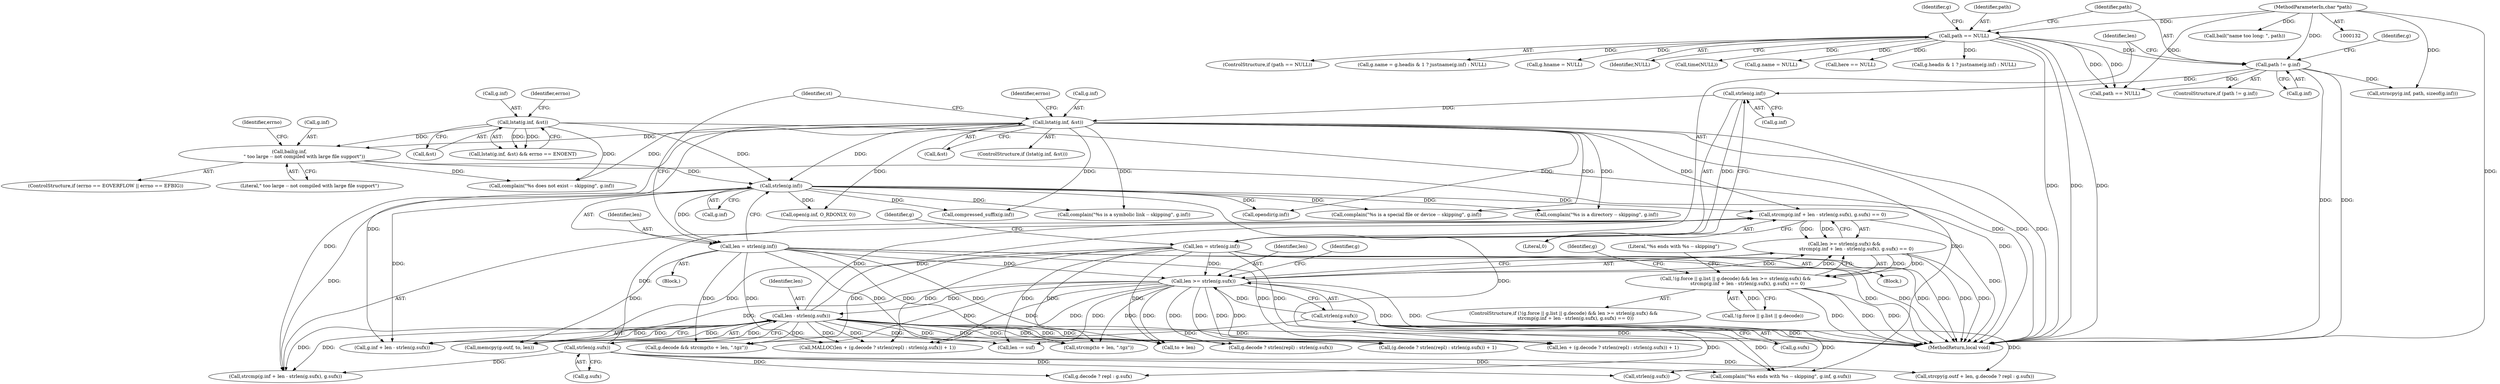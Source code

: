 digraph "0_pigz_fdad1406b3ec809f4954ff7cdf9e99eb18c2458f@API" {
"1000691" [label="(Call,strcmp(g.inf + len - strlen(g.sufx), g.sufx) == 0)"];
"1000302" [label="(Call,strlen(g.inf))"];
"1000279" [label="(Call,bail(g.inf,\n                    \" too large -- not compiled with large file support\"))"];
"1000262" [label="(Call,lstat(g.inf, &st))"];
"1000230" [label="(Call,lstat(g.inf, &st))"];
"1000225" [label="(Call,strlen(g.inf))"];
"1000194" [label="(Call,path != g.inf)"];
"1000146" [label="(Call,path == NULL)"];
"1000133" [label="(MethodParameterIn,char *path)"];
"1000697" [label="(Call,len - strlen(g.sufx))"];
"1000685" [label="(Call,len >= strlen(g.sufx))"];
"1000300" [label="(Call,len = strlen(g.inf))"];
"1000223" [label="(Call,len = strlen(g.inf))"];
"1000687" [label="(Call,strlen(g.sufx))"];
"1000699" [label="(Call,strlen(g.sufx))"];
"1000684" [label="(Call,len >= strlen(g.sufx) &&\n                strcmp(g.inf + len - strlen(g.sufx), g.sufx) == 0)"];
"1000671" [label="(Call,!(g.force || g.list || g.decode) && len >= strlen(g.sufx) &&\n                strcmp(g.inf + len - strlen(g.sufx), g.sufx) == 0)"];
"1000285" [label="(Identifier,errno)"];
"1000708" [label="(Call,complain(\"%s ends with %s -- skipping\", g.inf, g.sufx))"];
"1000709" [label="(Literal,\"%s ends with %s -- skipping\")"];
"1000684" [label="(Call,len >= strlen(g.sufx) &&\n                strcmp(g.inf + len - strlen(g.sufx), g.sufx) == 0)"];
"1000145" [label="(ControlStructure,if (path == NULL))"];
"1000776" [label="(Call,g.name = g.headis & 1 ? justname(g.inf) : NULL)"];
"1000230" [label="(Call,lstat(g.inf, &st))"];
"1000698" [label="(Identifier,len)"];
"1000231" [label="(Call,g.inf)"];
"1000279" [label="(Call,bail(g.inf,\n                    \" too large -- not compiled with large file support\"))"];
"1000220" [label="(Call,bail(\"name too long: \", path))"];
"1001416" [label="(MethodReturn,local void)"];
"1000269" [label="(Identifier,errno)"];
"1000192" [label="(Block,)"];
"1000147" [label="(Identifier,path)"];
"1000809" [label="(Call,g.hname = NULL)"];
"1000148" [label="(Identifier,NULL)"];
"1000266" [label="(Call,&st)"];
"1000402" [label="(Call,opendir(g.inf))"];
"1000311" [label="(Identifier,st)"];
"1000194" [label="(Call,path != g.inf)"];
"1000376" [label="(Call,complain(\"%s is a directory -- skipping\", g.inf))"];
"1000196" [label="(Call,g.inf)"];
"1000958" [label="(Call,path == NULL)"];
"1001057" [label="(Call,strcmp(to + len, \".tgz\"))"];
"1000301" [label="(Identifier,len)"];
"1000303" [label="(Call,g.inf)"];
"1000283" [label="(Literal,\" too large -- not compiled with large file support\")"];
"1001069" [label="(Call,len + (g.decode ? strlen(repl) : strlen(g.sufx)) + 1)"];
"1000193" [label="(ControlStructure,if (path != g.inf))"];
"1000693" [label="(Call,g.inf + len - strlen(g.sufx))"];
"1000302" [label="(Call,strlen(g.inf))"];
"1000236" [label="(Block,)"];
"1001072" [label="(Call,g.decode ? strlen(repl) : strlen(g.sufx))"];
"1001104" [label="(Call,g.decode ? repl : g.sufx)"];
"1001053" [label="(Call,g.decode && strcmp(to + len, \".tgz\"))"];
"1000300" [label="(Call,len = strlen(g.inf))"];
"1000202" [label="(Identifier,g)"];
"1000133" [label="(MethodParameterIn,char *path)"];
"1000700" [label="(Call,g.sufx)"];
"1000695" [label="(Identifier,g)"];
"1000692" [label="(Call,strcmp(g.inf + len - strlen(g.sufx), g.sufx))"];
"1000331" [label="(Call,complain(\"%s is a special file or device -- skipping\", g.inf))"];
"1000195" [label="(Identifier,path)"];
"1000271" [label="(ControlStructure,if (errno == EOVERFLOW || errno == EFBIG))"];
"1000759" [label="(Call,open(g.inf, O_RDONLY, 0))"];
"1001092" [label="(Call,memcpy(g.outf, to, len))"];
"1000182" [label="(Call,time(NULL))"];
"1000226" [label="(Call,g.inf)"];
"1001068" [label="(Call,MALLOC(len + (g.decode ? strlen(repl) : strlen(g.sufx)) + 1))"];
"1000232" [label="(Identifier,g)"];
"1000262" [label="(Call,lstat(g.inf, &st))"];
"1000225" [label="(Call,strlen(g.inf))"];
"1000263" [label="(Call,g.inf)"];
"1000280" [label="(Call,g.inf)"];
"1000223" [label="(Call,len = strlen(g.inf))"];
"1000224" [label="(Identifier,len)"];
"1000160" [label="(Call,g.name = NULL)"];
"1000752" [label="(Call,len -= suf)"];
"1000200" [label="(Call,strncpy(g.inf, path, sizeof(g.inf)))"];
"1000687" [label="(Call,strlen(g.sufx))"];
"1001078" [label="(Call,strlen(g.sufx))"];
"1001058" [label="(Call,to + len)"];
"1000721" [label="(Identifier,g)"];
"1000261" [label="(Call,lstat(g.inf, &st) && errno == ENOENT)"];
"1000737" [label="(Call,compressed_suffix(g.inf))"];
"1000685" [label="(Call,len >= strlen(g.sufx))"];
"1000240" [label="(Identifier,errno)"];
"1000294" [label="(Call,complain(\"%s does not exist -- skipping\", g.inf))"];
"1000146" [label="(Call,path == NULL)"];
"1000670" [label="(ControlStructure,if (!(g.force || g.list || g.decode) && len >= strlen(g.sufx) &&\n                strcmp(g.inf + len - strlen(g.sufx), g.sufx) == 0))"];
"1000672" [label="(Call,!(g.force || g.list || g.decode))"];
"1000152" [label="(Identifier,g)"];
"1000356" [label="(Call,complain(\"%s is a symbolic link -- skipping\", g.inf))"];
"1000691" [label="(Call,strcmp(g.inf + len - strlen(g.sufx), g.sufx) == 0)"];
"1000234" [label="(Call,&st)"];
"1000699" [label="(Call,strlen(g.sufx))"];
"1000697" [label="(Call,len - strlen(g.sufx))"];
"1000706" [label="(Literal,0)"];
"1000229" [label="(ControlStructure,if (lstat(g.inf, &st)))"];
"1000686" [label="(Identifier,len)"];
"1000671" [label="(Call,!(g.force || g.list || g.decode) && len >= strlen(g.sufx) &&\n                strcmp(g.inf + len - strlen(g.sufx), g.sufx) == 0)"];
"1000407" [label="(Call,here == NULL)"];
"1001098" [label="(Call,strcpy(g.outf + len, g.decode ? repl : g.sufx))"];
"1000780" [label="(Call,g.headis & 1 ? justname(g.inf) : NULL)"];
"1000688" [label="(Call,g.sufx)"];
"1001071" [label="(Call,(g.decode ? strlen(repl) : strlen(g.sufx)) + 1)"];
"1000691" -> "1000684"  [label="AST: "];
"1000691" -> "1000706"  [label="CFG: "];
"1000692" -> "1000691"  [label="AST: "];
"1000706" -> "1000691"  [label="AST: "];
"1000684" -> "1000691"  [label="CFG: "];
"1000691" -> "1001416"  [label="DDG: "];
"1000691" -> "1000684"  [label="DDG: "];
"1000691" -> "1000684"  [label="DDG: "];
"1000302" -> "1000691"  [label="DDG: "];
"1000230" -> "1000691"  [label="DDG: "];
"1000697" -> "1000691"  [label="DDG: "];
"1000697" -> "1000691"  [label="DDG: "];
"1000699" -> "1000691"  [label="DDG: "];
"1000302" -> "1000300"  [label="AST: "];
"1000302" -> "1000303"  [label="CFG: "];
"1000303" -> "1000302"  [label="AST: "];
"1000300" -> "1000302"  [label="CFG: "];
"1000302" -> "1000300"  [label="DDG: "];
"1000279" -> "1000302"  [label="DDG: "];
"1000262" -> "1000302"  [label="DDG: "];
"1000230" -> "1000302"  [label="DDG: "];
"1000302" -> "1000331"  [label="DDG: "];
"1000302" -> "1000356"  [label="DDG: "];
"1000302" -> "1000376"  [label="DDG: "];
"1000302" -> "1000402"  [label="DDG: "];
"1000302" -> "1000692"  [label="DDG: "];
"1000302" -> "1000693"  [label="DDG: "];
"1000302" -> "1000708"  [label="DDG: "];
"1000302" -> "1000737"  [label="DDG: "];
"1000302" -> "1000759"  [label="DDG: "];
"1000279" -> "1000271"  [label="AST: "];
"1000279" -> "1000283"  [label="CFG: "];
"1000280" -> "1000279"  [label="AST: "];
"1000283" -> "1000279"  [label="AST: "];
"1000285" -> "1000279"  [label="CFG: "];
"1000279" -> "1001416"  [label="DDG: "];
"1000262" -> "1000279"  [label="DDG: "];
"1000230" -> "1000279"  [label="DDG: "];
"1000279" -> "1000294"  [label="DDG: "];
"1000262" -> "1000261"  [label="AST: "];
"1000262" -> "1000266"  [label="CFG: "];
"1000263" -> "1000262"  [label="AST: "];
"1000266" -> "1000262"  [label="AST: "];
"1000269" -> "1000262"  [label="CFG: "];
"1000261" -> "1000262"  [label="CFG: "];
"1000262" -> "1001416"  [label="DDG: "];
"1000262" -> "1000261"  [label="DDG: "];
"1000262" -> "1000261"  [label="DDG: "];
"1000262" -> "1000294"  [label="DDG: "];
"1000230" -> "1000229"  [label="AST: "];
"1000230" -> "1000234"  [label="CFG: "];
"1000231" -> "1000230"  [label="AST: "];
"1000234" -> "1000230"  [label="AST: "];
"1000240" -> "1000230"  [label="CFG: "];
"1000311" -> "1000230"  [label="CFG: "];
"1000230" -> "1001416"  [label="DDG: "];
"1000230" -> "1001416"  [label="DDG: "];
"1000225" -> "1000230"  [label="DDG: "];
"1000230" -> "1000294"  [label="DDG: "];
"1000230" -> "1000331"  [label="DDG: "];
"1000230" -> "1000356"  [label="DDG: "];
"1000230" -> "1000376"  [label="DDG: "];
"1000230" -> "1000402"  [label="DDG: "];
"1000230" -> "1000692"  [label="DDG: "];
"1000230" -> "1000693"  [label="DDG: "];
"1000230" -> "1000708"  [label="DDG: "];
"1000230" -> "1000737"  [label="DDG: "];
"1000230" -> "1000759"  [label="DDG: "];
"1000225" -> "1000223"  [label="AST: "];
"1000225" -> "1000226"  [label="CFG: "];
"1000226" -> "1000225"  [label="AST: "];
"1000223" -> "1000225"  [label="CFG: "];
"1000225" -> "1000223"  [label="DDG: "];
"1000194" -> "1000225"  [label="DDG: "];
"1000194" -> "1000193"  [label="AST: "];
"1000194" -> "1000196"  [label="CFG: "];
"1000195" -> "1000194"  [label="AST: "];
"1000196" -> "1000194"  [label="AST: "];
"1000202" -> "1000194"  [label="CFG: "];
"1000224" -> "1000194"  [label="CFG: "];
"1000194" -> "1001416"  [label="DDG: "];
"1000194" -> "1001416"  [label="DDG: "];
"1000146" -> "1000194"  [label="DDG: "];
"1000133" -> "1000194"  [label="DDG: "];
"1000194" -> "1000200"  [label="DDG: "];
"1000194" -> "1000958"  [label="DDG: "];
"1000146" -> "1000145"  [label="AST: "];
"1000146" -> "1000148"  [label="CFG: "];
"1000147" -> "1000146"  [label="AST: "];
"1000148" -> "1000146"  [label="AST: "];
"1000152" -> "1000146"  [label="CFG: "];
"1000195" -> "1000146"  [label="CFG: "];
"1000146" -> "1001416"  [label="DDG: "];
"1000146" -> "1001416"  [label="DDG: "];
"1000146" -> "1001416"  [label="DDG: "];
"1000133" -> "1000146"  [label="DDG: "];
"1000146" -> "1000160"  [label="DDG: "];
"1000146" -> "1000182"  [label="DDG: "];
"1000146" -> "1000407"  [label="DDG: "];
"1000146" -> "1000776"  [label="DDG: "];
"1000146" -> "1000780"  [label="DDG: "];
"1000146" -> "1000809"  [label="DDG: "];
"1000146" -> "1000958"  [label="DDG: "];
"1000146" -> "1000958"  [label="DDG: "];
"1000133" -> "1000132"  [label="AST: "];
"1000133" -> "1001416"  [label="DDG: "];
"1000133" -> "1000200"  [label="DDG: "];
"1000133" -> "1000220"  [label="DDG: "];
"1000133" -> "1000958"  [label="DDG: "];
"1000697" -> "1000693"  [label="AST: "];
"1000697" -> "1000699"  [label="CFG: "];
"1000698" -> "1000697"  [label="AST: "];
"1000699" -> "1000697"  [label="AST: "];
"1000693" -> "1000697"  [label="CFG: "];
"1000697" -> "1001416"  [label="DDG: "];
"1000697" -> "1001416"  [label="DDG: "];
"1000697" -> "1000692"  [label="DDG: "];
"1000697" -> "1000692"  [label="DDG: "];
"1000697" -> "1000693"  [label="DDG: "];
"1000697" -> "1000693"  [label="DDG: "];
"1000685" -> "1000697"  [label="DDG: "];
"1000699" -> "1000697"  [label="DDG: "];
"1000697" -> "1000752"  [label="DDG: "];
"1000697" -> "1001053"  [label="DDG: "];
"1000697" -> "1001057"  [label="DDG: "];
"1000697" -> "1001058"  [label="DDG: "];
"1000697" -> "1001068"  [label="DDG: "];
"1000697" -> "1001068"  [label="DDG: "];
"1000697" -> "1001069"  [label="DDG: "];
"1000697" -> "1001069"  [label="DDG: "];
"1000697" -> "1001071"  [label="DDG: "];
"1000697" -> "1001072"  [label="DDG: "];
"1000697" -> "1001092"  [label="DDG: "];
"1000685" -> "1000684"  [label="AST: "];
"1000685" -> "1000687"  [label="CFG: "];
"1000686" -> "1000685"  [label="AST: "];
"1000687" -> "1000685"  [label="AST: "];
"1000695" -> "1000685"  [label="CFG: "];
"1000684" -> "1000685"  [label="CFG: "];
"1000685" -> "1001416"  [label="DDG: "];
"1000685" -> "1001416"  [label="DDG: "];
"1000685" -> "1000684"  [label="DDG: "];
"1000685" -> "1000684"  [label="DDG: "];
"1000300" -> "1000685"  [label="DDG: "];
"1000223" -> "1000685"  [label="DDG: "];
"1000687" -> "1000685"  [label="DDG: "];
"1000685" -> "1000752"  [label="DDG: "];
"1000685" -> "1001053"  [label="DDG: "];
"1000685" -> "1001057"  [label="DDG: "];
"1000685" -> "1001058"  [label="DDG: "];
"1000685" -> "1001068"  [label="DDG: "];
"1000685" -> "1001068"  [label="DDG: "];
"1000685" -> "1001069"  [label="DDG: "];
"1000685" -> "1001069"  [label="DDG: "];
"1000685" -> "1001071"  [label="DDG: "];
"1000685" -> "1001072"  [label="DDG: "];
"1000685" -> "1001092"  [label="DDG: "];
"1000300" -> "1000236"  [label="AST: "];
"1000301" -> "1000300"  [label="AST: "];
"1000311" -> "1000300"  [label="CFG: "];
"1000300" -> "1001416"  [label="DDG: "];
"1000300" -> "1001416"  [label="DDG: "];
"1000300" -> "1000752"  [label="DDG: "];
"1000300" -> "1001053"  [label="DDG: "];
"1000300" -> "1001057"  [label="DDG: "];
"1000300" -> "1001058"  [label="DDG: "];
"1000300" -> "1001068"  [label="DDG: "];
"1000300" -> "1001069"  [label="DDG: "];
"1000300" -> "1001092"  [label="DDG: "];
"1000223" -> "1000192"  [label="AST: "];
"1000224" -> "1000223"  [label="AST: "];
"1000232" -> "1000223"  [label="CFG: "];
"1000223" -> "1001416"  [label="DDG: "];
"1000223" -> "1001416"  [label="DDG: "];
"1000223" -> "1000752"  [label="DDG: "];
"1000223" -> "1001053"  [label="DDG: "];
"1000223" -> "1001057"  [label="DDG: "];
"1000223" -> "1001058"  [label="DDG: "];
"1000223" -> "1001068"  [label="DDG: "];
"1000223" -> "1001069"  [label="DDG: "];
"1000223" -> "1001092"  [label="DDG: "];
"1000687" -> "1000688"  [label="CFG: "];
"1000688" -> "1000687"  [label="AST: "];
"1000687" -> "1001416"  [label="DDG: "];
"1000687" -> "1000699"  [label="DDG: "];
"1000687" -> "1000708"  [label="DDG: "];
"1000687" -> "1001078"  [label="DDG: "];
"1000687" -> "1001098"  [label="DDG: "];
"1000687" -> "1001104"  [label="DDG: "];
"1000699" -> "1000700"  [label="CFG: "];
"1000700" -> "1000699"  [label="AST: "];
"1000699" -> "1000692"  [label="DDG: "];
"1000699" -> "1000708"  [label="DDG: "];
"1000699" -> "1001078"  [label="DDG: "];
"1000699" -> "1001098"  [label="DDG: "];
"1000699" -> "1001104"  [label="DDG: "];
"1000684" -> "1000671"  [label="AST: "];
"1000671" -> "1000684"  [label="CFG: "];
"1000684" -> "1001416"  [label="DDG: "];
"1000684" -> "1001416"  [label="DDG: "];
"1000684" -> "1000671"  [label="DDG: "];
"1000684" -> "1000671"  [label="DDG: "];
"1000671" -> "1000670"  [label="AST: "];
"1000671" -> "1000672"  [label="CFG: "];
"1000672" -> "1000671"  [label="AST: "];
"1000709" -> "1000671"  [label="CFG: "];
"1000721" -> "1000671"  [label="CFG: "];
"1000671" -> "1001416"  [label="DDG: "];
"1000671" -> "1001416"  [label="DDG: "];
"1000671" -> "1001416"  [label="DDG: "];
"1000672" -> "1000671"  [label="DDG: "];
}
